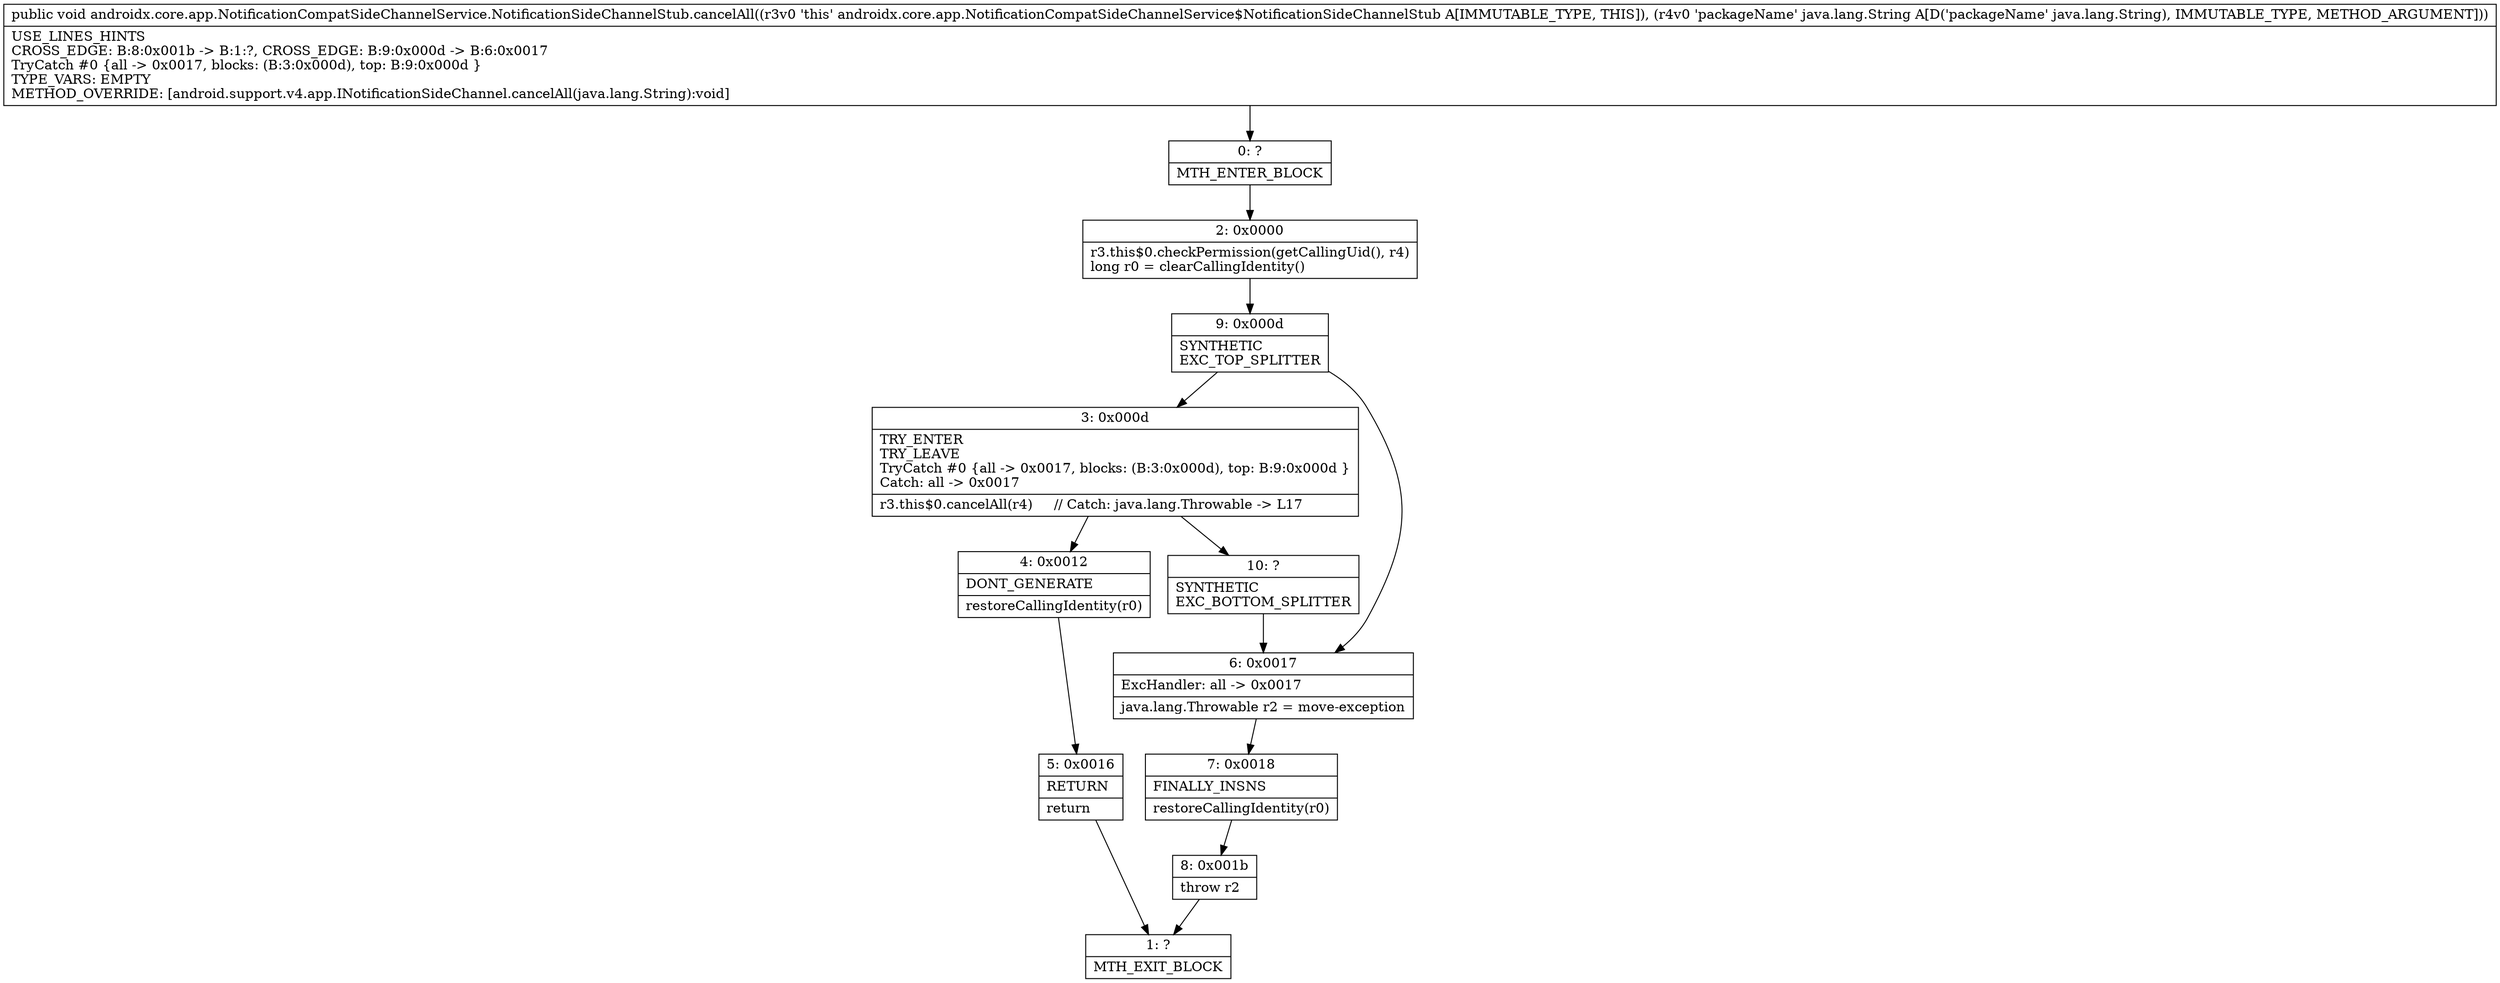 digraph "CFG forandroidx.core.app.NotificationCompatSideChannelService.NotificationSideChannelStub.cancelAll(Ljava\/lang\/String;)V" {
Node_0 [shape=record,label="{0\:\ ?|MTH_ENTER_BLOCK\l}"];
Node_2 [shape=record,label="{2\:\ 0x0000|r3.this$0.checkPermission(getCallingUid(), r4)\llong r0 = clearCallingIdentity()\l}"];
Node_9 [shape=record,label="{9\:\ 0x000d|SYNTHETIC\lEXC_TOP_SPLITTER\l}"];
Node_3 [shape=record,label="{3\:\ 0x000d|TRY_ENTER\lTRY_LEAVE\lTryCatch #0 \{all \-\> 0x0017, blocks: (B:3:0x000d), top: B:9:0x000d \}\lCatch: all \-\> 0x0017\l|r3.this$0.cancelAll(r4)     \/\/ Catch: java.lang.Throwable \-\> L17\l}"];
Node_4 [shape=record,label="{4\:\ 0x0012|DONT_GENERATE\l|restoreCallingIdentity(r0)\l}"];
Node_5 [shape=record,label="{5\:\ 0x0016|RETURN\l|return\l}"];
Node_1 [shape=record,label="{1\:\ ?|MTH_EXIT_BLOCK\l}"];
Node_10 [shape=record,label="{10\:\ ?|SYNTHETIC\lEXC_BOTTOM_SPLITTER\l}"];
Node_6 [shape=record,label="{6\:\ 0x0017|ExcHandler: all \-\> 0x0017\l|java.lang.Throwable r2 = move\-exception\l}"];
Node_7 [shape=record,label="{7\:\ 0x0018|FINALLY_INSNS\l|restoreCallingIdentity(r0)\l}"];
Node_8 [shape=record,label="{8\:\ 0x001b|throw r2\l}"];
MethodNode[shape=record,label="{public void androidx.core.app.NotificationCompatSideChannelService.NotificationSideChannelStub.cancelAll((r3v0 'this' androidx.core.app.NotificationCompatSideChannelService$NotificationSideChannelStub A[IMMUTABLE_TYPE, THIS]), (r4v0 'packageName' java.lang.String A[D('packageName' java.lang.String), IMMUTABLE_TYPE, METHOD_ARGUMENT]))  | USE_LINES_HINTS\lCROSS_EDGE: B:8:0x001b \-\> B:1:?, CROSS_EDGE: B:9:0x000d \-\> B:6:0x0017\lTryCatch #0 \{all \-\> 0x0017, blocks: (B:3:0x000d), top: B:9:0x000d \}\lTYPE_VARS: EMPTY\lMETHOD_OVERRIDE: [android.support.v4.app.INotificationSideChannel.cancelAll(java.lang.String):void]\l}"];
MethodNode -> Node_0;Node_0 -> Node_2;
Node_2 -> Node_9;
Node_9 -> Node_3;
Node_9 -> Node_6;
Node_3 -> Node_4;
Node_3 -> Node_10;
Node_4 -> Node_5;
Node_5 -> Node_1;
Node_10 -> Node_6;
Node_6 -> Node_7;
Node_7 -> Node_8;
Node_8 -> Node_1;
}

